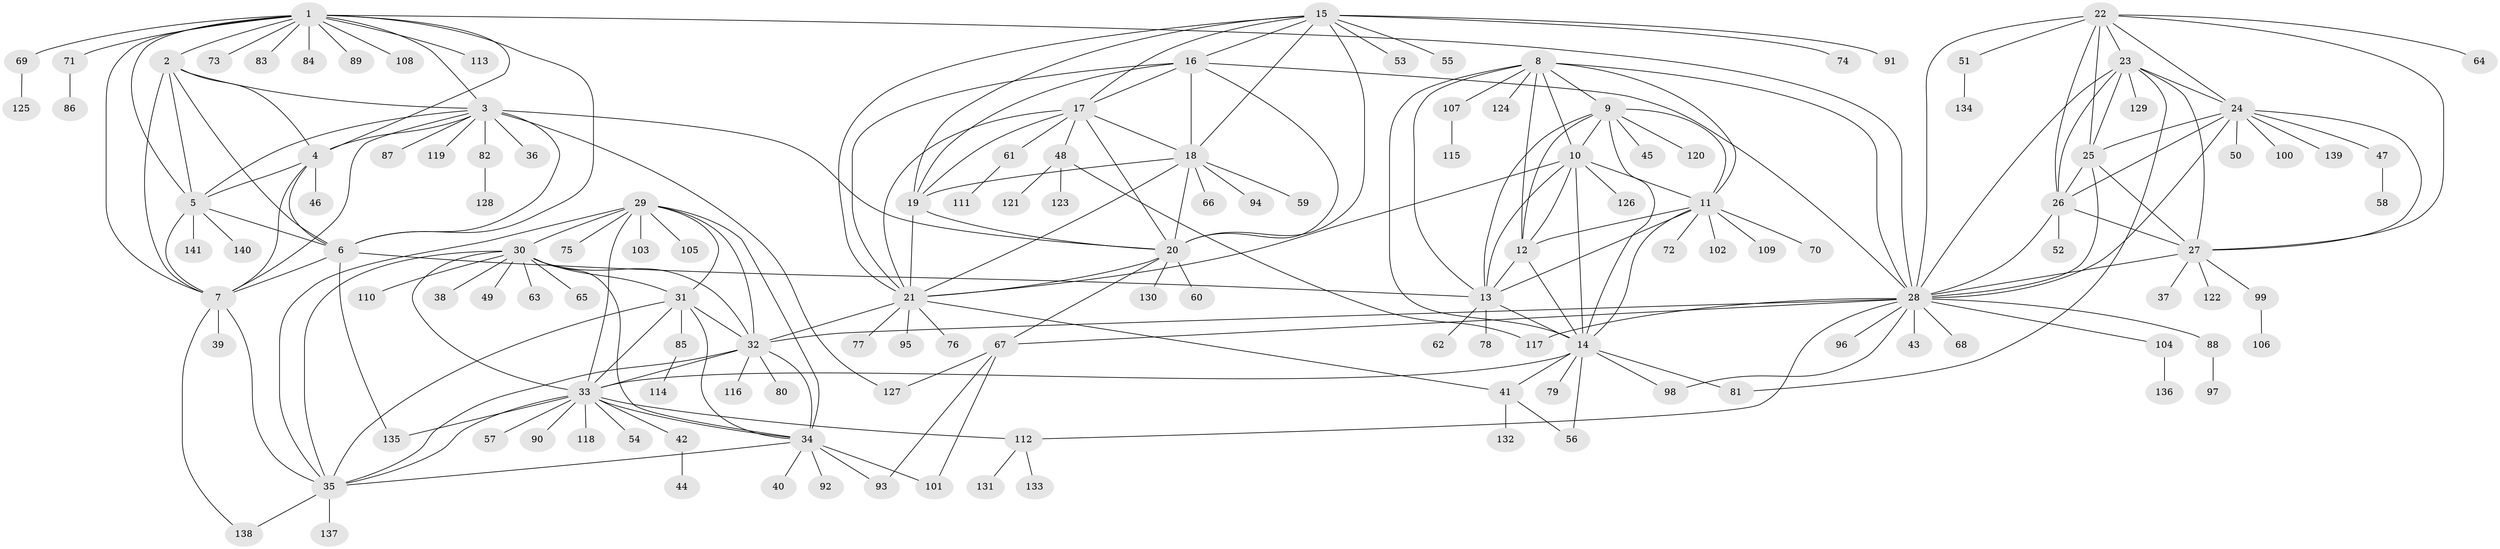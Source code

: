 // Generated by graph-tools (version 1.1) at 2025/02/03/09/25 03:02:47]
// undirected, 141 vertices, 233 edges
graph export_dot {
graph [start="1"]
  node [color=gray90,style=filled];
  1;
  2;
  3;
  4;
  5;
  6;
  7;
  8;
  9;
  10;
  11;
  12;
  13;
  14;
  15;
  16;
  17;
  18;
  19;
  20;
  21;
  22;
  23;
  24;
  25;
  26;
  27;
  28;
  29;
  30;
  31;
  32;
  33;
  34;
  35;
  36;
  37;
  38;
  39;
  40;
  41;
  42;
  43;
  44;
  45;
  46;
  47;
  48;
  49;
  50;
  51;
  52;
  53;
  54;
  55;
  56;
  57;
  58;
  59;
  60;
  61;
  62;
  63;
  64;
  65;
  66;
  67;
  68;
  69;
  70;
  71;
  72;
  73;
  74;
  75;
  76;
  77;
  78;
  79;
  80;
  81;
  82;
  83;
  84;
  85;
  86;
  87;
  88;
  89;
  90;
  91;
  92;
  93;
  94;
  95;
  96;
  97;
  98;
  99;
  100;
  101;
  102;
  103;
  104;
  105;
  106;
  107;
  108;
  109;
  110;
  111;
  112;
  113;
  114;
  115;
  116;
  117;
  118;
  119;
  120;
  121;
  122;
  123;
  124;
  125;
  126;
  127;
  128;
  129;
  130;
  131;
  132;
  133;
  134;
  135;
  136;
  137;
  138;
  139;
  140;
  141;
  1 -- 2;
  1 -- 3;
  1 -- 4;
  1 -- 5;
  1 -- 6;
  1 -- 7;
  1 -- 28;
  1 -- 69;
  1 -- 71;
  1 -- 73;
  1 -- 83;
  1 -- 84;
  1 -- 89;
  1 -- 108;
  1 -- 113;
  2 -- 3;
  2 -- 4;
  2 -- 5;
  2 -- 6;
  2 -- 7;
  3 -- 4;
  3 -- 5;
  3 -- 6;
  3 -- 7;
  3 -- 20;
  3 -- 36;
  3 -- 82;
  3 -- 87;
  3 -- 119;
  3 -- 127;
  4 -- 5;
  4 -- 6;
  4 -- 7;
  4 -- 46;
  5 -- 6;
  5 -- 7;
  5 -- 140;
  5 -- 141;
  6 -- 7;
  6 -- 13;
  6 -- 135;
  7 -- 35;
  7 -- 39;
  7 -- 138;
  8 -- 9;
  8 -- 10;
  8 -- 11;
  8 -- 12;
  8 -- 13;
  8 -- 14;
  8 -- 28;
  8 -- 107;
  8 -- 124;
  9 -- 10;
  9 -- 11;
  9 -- 12;
  9 -- 13;
  9 -- 14;
  9 -- 45;
  9 -- 120;
  10 -- 11;
  10 -- 12;
  10 -- 13;
  10 -- 14;
  10 -- 21;
  10 -- 126;
  11 -- 12;
  11 -- 13;
  11 -- 14;
  11 -- 70;
  11 -- 72;
  11 -- 102;
  11 -- 109;
  12 -- 13;
  12 -- 14;
  13 -- 14;
  13 -- 62;
  13 -- 78;
  14 -- 33;
  14 -- 41;
  14 -- 56;
  14 -- 79;
  14 -- 81;
  14 -- 98;
  15 -- 16;
  15 -- 17;
  15 -- 18;
  15 -- 19;
  15 -- 20;
  15 -- 21;
  15 -- 53;
  15 -- 55;
  15 -- 74;
  15 -- 91;
  16 -- 17;
  16 -- 18;
  16 -- 19;
  16 -- 20;
  16 -- 21;
  16 -- 28;
  17 -- 18;
  17 -- 19;
  17 -- 20;
  17 -- 21;
  17 -- 48;
  17 -- 61;
  18 -- 19;
  18 -- 20;
  18 -- 21;
  18 -- 59;
  18 -- 66;
  18 -- 94;
  19 -- 20;
  19 -- 21;
  20 -- 21;
  20 -- 60;
  20 -- 67;
  20 -- 130;
  21 -- 32;
  21 -- 41;
  21 -- 76;
  21 -- 77;
  21 -- 95;
  22 -- 23;
  22 -- 24;
  22 -- 25;
  22 -- 26;
  22 -- 27;
  22 -- 28;
  22 -- 51;
  22 -- 64;
  23 -- 24;
  23 -- 25;
  23 -- 26;
  23 -- 27;
  23 -- 28;
  23 -- 81;
  23 -- 129;
  24 -- 25;
  24 -- 26;
  24 -- 27;
  24 -- 28;
  24 -- 47;
  24 -- 50;
  24 -- 100;
  24 -- 139;
  25 -- 26;
  25 -- 27;
  25 -- 28;
  26 -- 27;
  26 -- 28;
  26 -- 52;
  27 -- 28;
  27 -- 37;
  27 -- 99;
  27 -- 122;
  28 -- 32;
  28 -- 43;
  28 -- 67;
  28 -- 68;
  28 -- 88;
  28 -- 96;
  28 -- 98;
  28 -- 104;
  28 -- 112;
  28 -- 117;
  29 -- 30;
  29 -- 31;
  29 -- 32;
  29 -- 33;
  29 -- 34;
  29 -- 35;
  29 -- 75;
  29 -- 103;
  29 -- 105;
  30 -- 31;
  30 -- 32;
  30 -- 33;
  30 -- 34;
  30 -- 35;
  30 -- 38;
  30 -- 49;
  30 -- 63;
  30 -- 65;
  30 -- 110;
  31 -- 32;
  31 -- 33;
  31 -- 34;
  31 -- 35;
  31 -- 85;
  32 -- 33;
  32 -- 34;
  32 -- 35;
  32 -- 80;
  32 -- 116;
  33 -- 34;
  33 -- 35;
  33 -- 42;
  33 -- 54;
  33 -- 57;
  33 -- 90;
  33 -- 112;
  33 -- 118;
  33 -- 135;
  34 -- 35;
  34 -- 40;
  34 -- 92;
  34 -- 93;
  34 -- 101;
  35 -- 137;
  35 -- 138;
  41 -- 56;
  41 -- 132;
  42 -- 44;
  47 -- 58;
  48 -- 117;
  48 -- 121;
  48 -- 123;
  51 -- 134;
  61 -- 111;
  67 -- 93;
  67 -- 101;
  67 -- 127;
  69 -- 125;
  71 -- 86;
  82 -- 128;
  85 -- 114;
  88 -- 97;
  99 -- 106;
  104 -- 136;
  107 -- 115;
  112 -- 131;
  112 -- 133;
}
